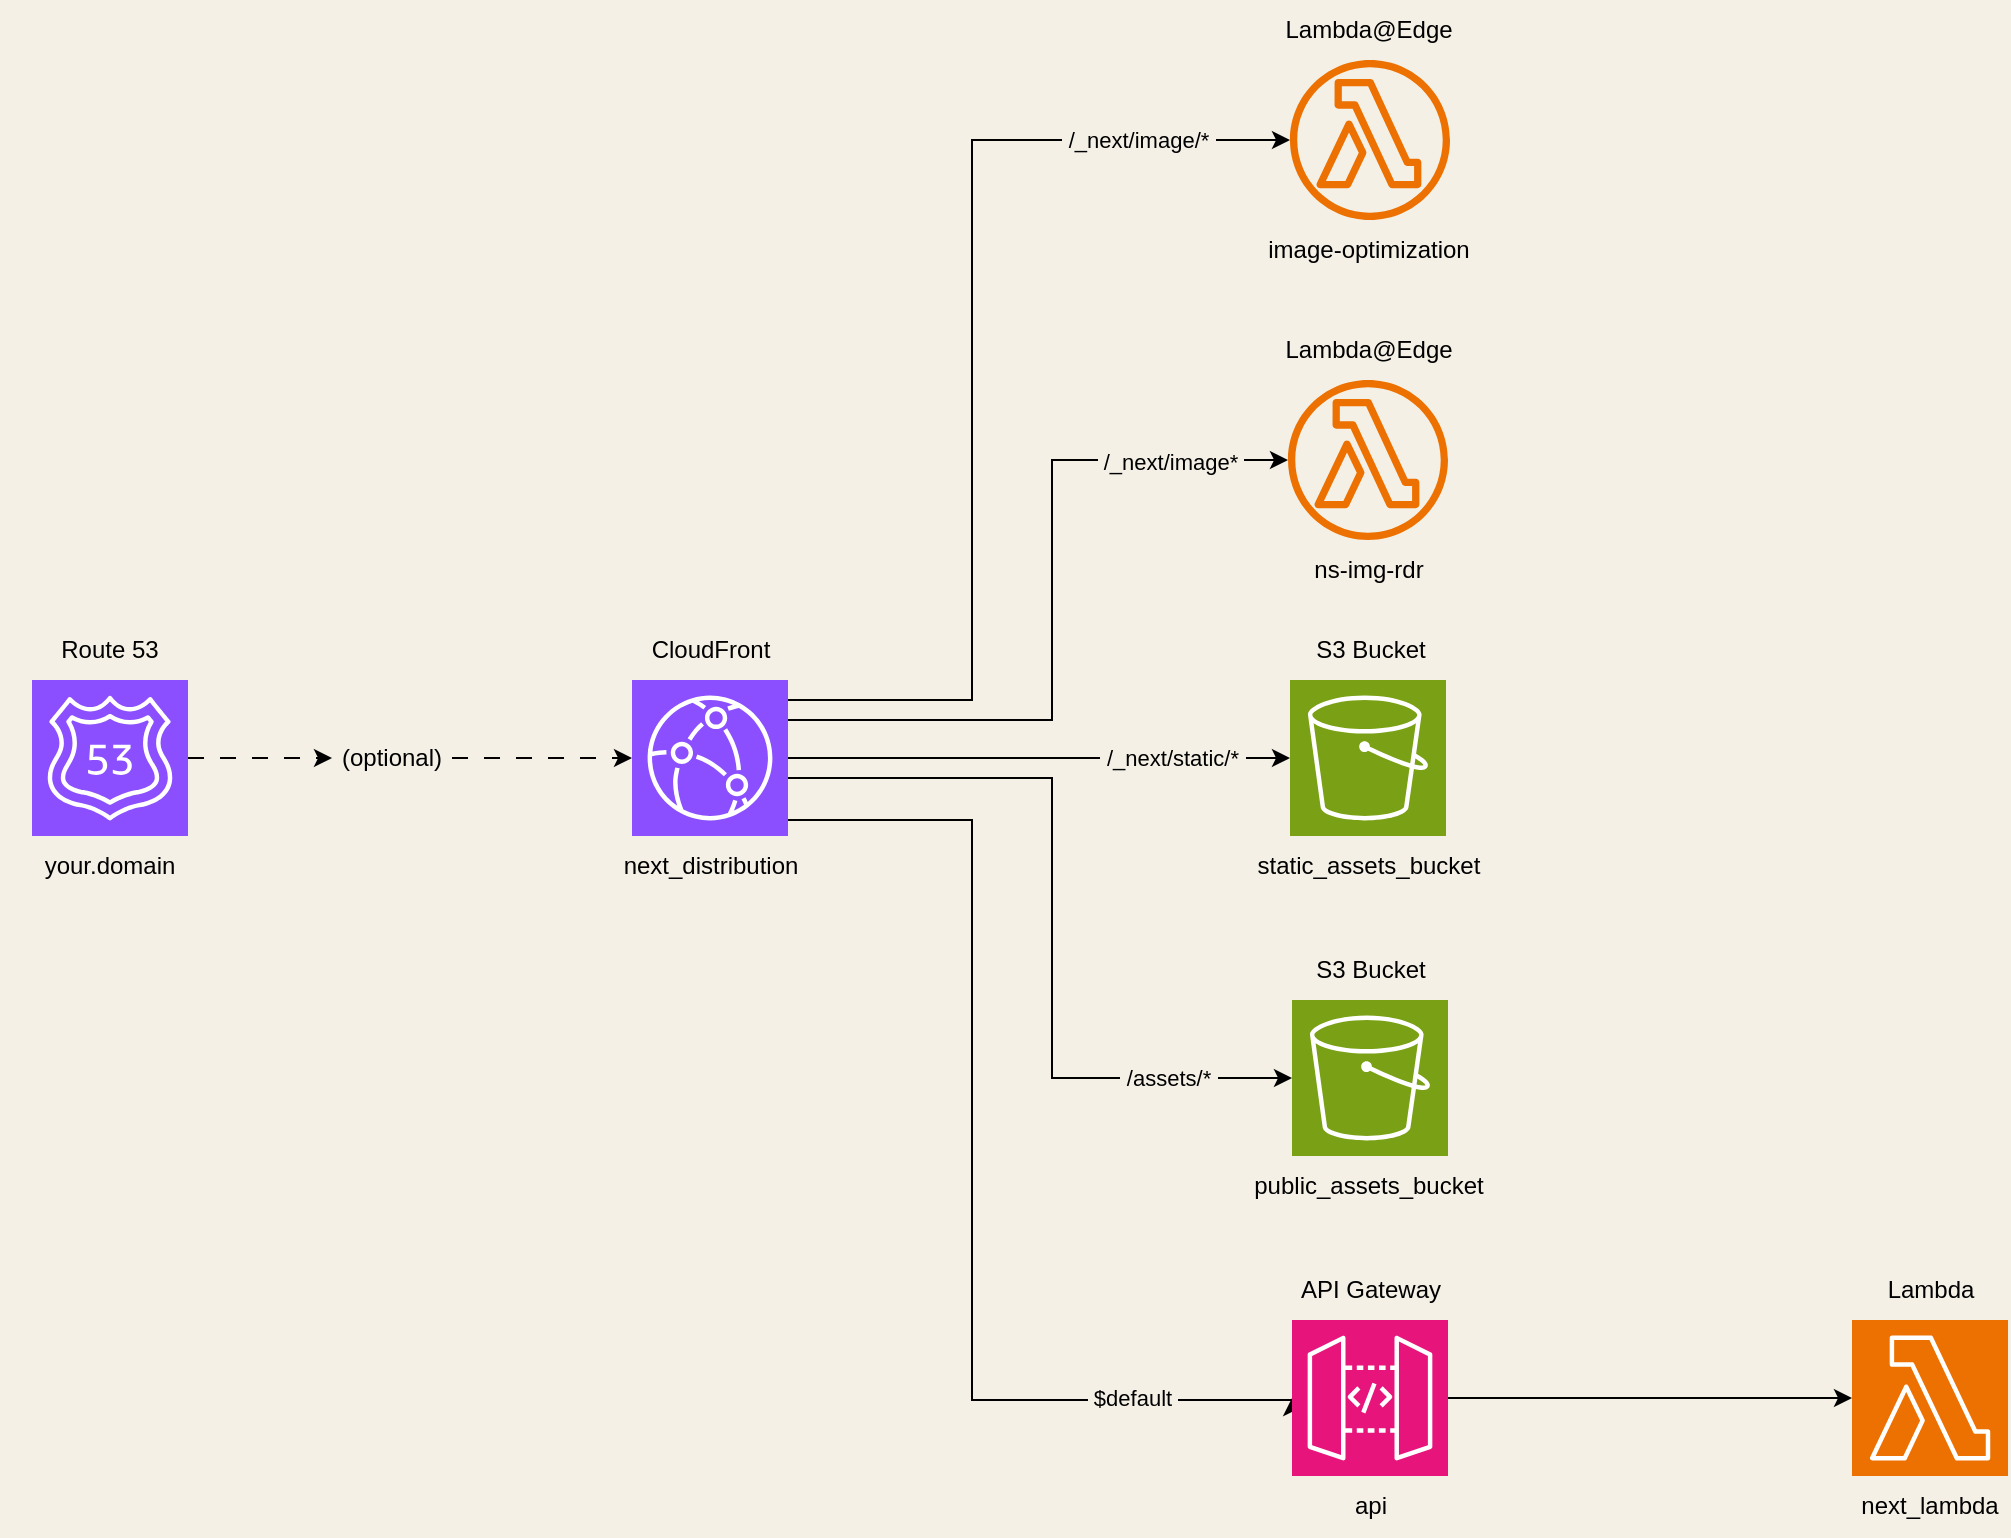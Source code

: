 <mxfile version="22.1.0" type="device">
  <diagram name="Page-1" id="CLGDO3x09eIWOjiuS5SW">
    <mxGraphModel dx="1380" dy="913" grid="0" gridSize="10" guides="1" tooltips="1" connect="1" arrows="1" fold="1" page="1" pageScale="1" pageWidth="1169" pageHeight="827" background="#f4f0e6" math="0" shadow="0">
      <root>
        <mxCell id="0" />
        <mxCell id="1" parent="0" />
        <mxCell id="6B9Jg6zaGtnaMq5gHaIX-1" value="" style="sketch=0;points=[[0,0,0],[0.25,0,0],[0.5,0,0],[0.75,0,0],[1,0,0],[0,1,0],[0.25,1,0],[0.5,1,0],[0.75,1,0],[1,1,0],[0,0.25,0],[0,0.5,0],[0,0.75,0],[1,0.25,0],[1,0.5,0],[1,0.75,0]];outlineConnect=0;fontColor=#232F3E;fillColor=#8C4FFF;strokeColor=#ffffff;dashed=0;verticalLabelPosition=bottom;verticalAlign=top;align=center;html=1;fontSize=12;fontStyle=0;aspect=fixed;shape=mxgraph.aws4.resourceIcon;resIcon=mxgraph.aws4.route_53;" parent="1" vertex="1">
          <mxGeometry x="50" y="360" width="78" height="78" as="geometry" />
        </mxCell>
        <mxCell id="6B9Jg6zaGtnaMq5gHaIX-2" value="" style="endArrow=classic;html=1;rounded=0;exitX=1;exitY=0.5;exitDx=0;exitDy=0;exitPerimeter=0;dashed=1;dashPattern=8 8;" parent="1" source="6B9Jg6zaGtnaMq5gHaIX-47" target="6B9Jg6zaGtnaMq5gHaIX-3" edge="1">
          <mxGeometry width="50" height="50" relative="1" as="geometry">
            <mxPoint x="570" y="610" as="sourcePoint" />
            <mxPoint x="280" y="413" as="targetPoint" />
          </mxGeometry>
        </mxCell>
        <mxCell id="6B9Jg6zaGtnaMq5gHaIX-30" value="" style="edgeStyle=orthogonalEdgeStyle;rounded=0;orthogonalLoop=1;jettySize=auto;html=1;entryX=0;entryY=0.5;entryDx=0;entryDy=0;entryPerimeter=0;" parent="1" source="6B9Jg6zaGtnaMq5gHaIX-3" target="6B9Jg6zaGtnaMq5gHaIX-24" edge="1">
          <mxGeometry relative="1" as="geometry">
            <mxPoint x="430.059" y="710" as="targetPoint" />
            <Array as="points">
              <mxPoint x="520" y="430" />
              <mxPoint x="520" y="720" />
              <mxPoint x="680" y="720" />
            </Array>
          </mxGeometry>
        </mxCell>
        <mxCell id="6B9Jg6zaGtnaMq5gHaIX-53" value="&amp;nbsp;$default&amp;nbsp;" style="edgeLabel;html=1;align=center;verticalAlign=middle;resizable=0;points=[];labelBackgroundColor=#F4F0E6;" parent="6B9Jg6zaGtnaMq5gHaIX-30" vertex="1" connectable="0">
          <mxGeometry x="0.76" y="-1" relative="1" as="geometry">
            <mxPoint x="-16" y="-2" as="offset" />
          </mxGeometry>
        </mxCell>
        <mxCell id="6B9Jg6zaGtnaMq5gHaIX-32" value="" style="edgeStyle=orthogonalEdgeStyle;rounded=0;orthogonalLoop=1;jettySize=auto;html=1;entryX=0;entryY=0.5;entryDx=0;entryDy=0;entryPerimeter=0;" parent="1" source="6B9Jg6zaGtnaMq5gHaIX-3" target="6B9Jg6zaGtnaMq5gHaIX-16" edge="1">
          <mxGeometry relative="1" as="geometry">
            <mxPoint x="389.0" y="541" as="targetPoint" />
            <Array as="points">
              <mxPoint x="560" y="409" />
              <mxPoint x="560" y="559" />
            </Array>
          </mxGeometry>
        </mxCell>
        <mxCell id="6B9Jg6zaGtnaMq5gHaIX-52" value="&amp;nbsp;/assets/*&amp;nbsp;" style="edgeLabel;html=1;align=center;verticalAlign=middle;resizable=0;points=[];labelBackgroundColor=#F4F0E6;" parent="6B9Jg6zaGtnaMq5gHaIX-32" vertex="1" connectable="0">
          <mxGeometry x="0.631" y="1" relative="1" as="geometry">
            <mxPoint x="12" y="1" as="offset" />
          </mxGeometry>
        </mxCell>
        <mxCell id="6B9Jg6zaGtnaMq5gHaIX-34" value="" style="edgeStyle=orthogonalEdgeStyle;rounded=0;orthogonalLoop=1;jettySize=auto;html=1;entryX=0;entryY=0.5;entryDx=0;entryDy=0;entryPerimeter=0;" parent="1" source="6B9Jg6zaGtnaMq5gHaIX-3" target="6B9Jg6zaGtnaMq5gHaIX-21" edge="1">
          <mxGeometry relative="1" as="geometry">
            <mxPoint x="585" y="344.059" as="targetPoint" />
          </mxGeometry>
        </mxCell>
        <mxCell id="6B9Jg6zaGtnaMq5gHaIX-51" value="&amp;nbsp;/_next/static/*&amp;nbsp;" style="edgeLabel;html=1;align=center;verticalAlign=middle;resizable=0;points=[];labelBackgroundColor=#F4F0E6;" parent="6B9Jg6zaGtnaMq5gHaIX-34" vertex="1" connectable="0">
          <mxGeometry x="0.546" relative="1" as="geometry">
            <mxPoint x="-2" as="offset" />
          </mxGeometry>
        </mxCell>
        <mxCell id="6B9Jg6zaGtnaMq5gHaIX-39" value="" style="edgeStyle=orthogonalEdgeStyle;rounded=0;orthogonalLoop=1;jettySize=auto;html=1;" parent="1" source="6B9Jg6zaGtnaMq5gHaIX-3" target="6B9Jg6zaGtnaMq5gHaIX-41" edge="1">
          <mxGeometry relative="1" as="geometry">
            <mxPoint x="680" y="250.059" as="targetPoint" />
            <Array as="points">
              <mxPoint x="560" y="380" />
              <mxPoint x="560" y="250" />
            </Array>
          </mxGeometry>
        </mxCell>
        <mxCell id="6B9Jg6zaGtnaMq5gHaIX-50" value="&amp;nbsp;/_next/image*&amp;nbsp;" style="edgeLabel;html=1;align=center;verticalAlign=middle;resizable=0;points=[];labelBackgroundColor=#F4F0E6;" parent="6B9Jg6zaGtnaMq5gHaIX-39" vertex="1" connectable="0">
          <mxGeometry x="0.688" y="-1" relative="1" as="geometry">
            <mxPoint as="offset" />
          </mxGeometry>
        </mxCell>
        <mxCell id="6B9Jg6zaGtnaMq5gHaIX-3" value="" style="sketch=0;points=[[0,0,0],[0.25,0,0],[0.5,0,0],[0.75,0,0],[1,0,0],[0,1,0],[0.25,1,0],[0.5,1,0],[0.75,1,0],[1,1,0],[0,0.25,0],[0,0.5,0],[0,0.75,0],[1,0.25,0],[1,0.5,0],[1,0.75,0]];outlineConnect=0;fontColor=#232F3E;fillColor=#8C4FFF;strokeColor=#ffffff;dashed=0;verticalLabelPosition=bottom;verticalAlign=top;align=center;html=1;fontSize=12;fontStyle=0;aspect=fixed;shape=mxgraph.aws4.resourceIcon;resIcon=mxgraph.aws4.cloudfront;" parent="1" vertex="1">
          <mxGeometry x="350" y="360" width="78" height="78" as="geometry" />
        </mxCell>
        <mxCell id="6B9Jg6zaGtnaMq5gHaIX-16" value="" style="sketch=0;points=[[0,0,0],[0.25,0,0],[0.5,0,0],[0.75,0,0],[1,0,0],[0,1,0],[0.25,1,0],[0.5,1,0],[0.75,1,0],[1,1,0],[0,0.25,0],[0,0.5,0],[0,0.75,0],[1,0.25,0],[1,0.5,0],[1,0.75,0]];outlineConnect=0;fontColor=#232F3E;fillColor=#7AA116;strokeColor=#ffffff;dashed=0;verticalLabelPosition=bottom;verticalAlign=top;align=center;html=1;fontSize=12;fontStyle=0;aspect=fixed;shape=mxgraph.aws4.resourceIcon;resIcon=mxgraph.aws4.s3;" parent="1" vertex="1">
          <mxGeometry x="680" y="520" width="78" height="78" as="geometry" />
        </mxCell>
        <mxCell id="6B9Jg6zaGtnaMq5gHaIX-21" value="" style="sketch=0;points=[[0,0,0],[0.25,0,0],[0.5,0,0],[0.75,0,0],[1,0,0],[0,1,0],[0.25,1,0],[0.5,1,0],[0.75,1,0],[1,1,0],[0,0.25,0],[0,0.5,0],[0,0.75,0],[1,0.25,0],[1,0.5,0],[1,0.75,0]];outlineConnect=0;fontColor=#232F3E;fillColor=#7AA116;strokeColor=#ffffff;dashed=0;verticalLabelPosition=bottom;verticalAlign=top;align=center;html=1;fontSize=12;fontStyle=0;aspect=fixed;shape=mxgraph.aws4.resourceIcon;resIcon=mxgraph.aws4.s3;" parent="1" vertex="1">
          <mxGeometry x="679" y="360" width="78" height="78" as="geometry" />
        </mxCell>
        <mxCell id="6B9Jg6zaGtnaMq5gHaIX-26" value="" style="edgeStyle=orthogonalEdgeStyle;rounded=0;orthogonalLoop=1;jettySize=auto;html=1;entryX=0;entryY=0.5;entryDx=0;entryDy=0;entryPerimeter=0;" parent="1" source="6B9Jg6zaGtnaMq5gHaIX-24" target="6B9Jg6zaGtnaMq5gHaIX-28" edge="1">
          <mxGeometry relative="1" as="geometry">
            <mxPoint x="960" y="699" as="targetPoint" />
          </mxGeometry>
        </mxCell>
        <mxCell id="6B9Jg6zaGtnaMq5gHaIX-24" value="" style="sketch=0;points=[[0,0,0],[0.25,0,0],[0.5,0,0],[0.75,0,0],[1,0,0],[0,1,0],[0.25,1,0],[0.5,1,0],[0.75,1,0],[1,1,0],[0,0.25,0],[0,0.5,0],[0,0.75,0],[1,0.25,0],[1,0.5,0],[1,0.75,0]];outlineConnect=0;fontColor=#232F3E;fillColor=#E7157B;strokeColor=#ffffff;dashed=0;verticalLabelPosition=bottom;verticalAlign=top;align=center;html=1;fontSize=12;fontStyle=0;aspect=fixed;shape=mxgraph.aws4.resourceIcon;resIcon=mxgraph.aws4.api_gateway;" parent="1" vertex="1">
          <mxGeometry x="680" y="680" width="78" height="78" as="geometry" />
        </mxCell>
        <mxCell id="6B9Jg6zaGtnaMq5gHaIX-28" value="" style="sketch=0;points=[[0,0,0],[0.25,0,0],[0.5,0,0],[0.75,0,0],[1,0,0],[0,1,0],[0.25,1,0],[0.5,1,0],[0.75,1,0],[1,1,0],[0,0.25,0],[0,0.5,0],[0,0.75,0],[1,0.25,0],[1,0.5,0],[1,0.75,0]];outlineConnect=0;fontColor=#232F3E;fillColor=#ED7100;strokeColor=#ffffff;dashed=0;verticalLabelPosition=bottom;verticalAlign=top;align=center;html=1;fontSize=12;fontStyle=0;aspect=fixed;shape=mxgraph.aws4.resourceIcon;resIcon=mxgraph.aws4.lambda;" parent="1" vertex="1">
          <mxGeometry x="960" y="680" width="78" height="78" as="geometry" />
        </mxCell>
        <mxCell id="6B9Jg6zaGtnaMq5gHaIX-41" value="" style="sketch=0;outlineConnect=0;fontColor=#232F3E;gradientColor=none;fillColor=#ED7100;strokeColor=none;dashed=0;verticalLabelPosition=bottom;verticalAlign=top;align=center;html=1;fontSize=12;fontStyle=0;aspect=fixed;pointerEvents=1;shape=mxgraph.aws4.lambda_function;" parent="1" vertex="1">
          <mxGeometry x="678" y="210" width="80" height="80" as="geometry" />
        </mxCell>
        <mxCell id="6B9Jg6zaGtnaMq5gHaIX-43" value="" style="sketch=0;outlineConnect=0;fontColor=#232F3E;gradientColor=none;fillColor=#ED7100;strokeColor=none;dashed=0;verticalLabelPosition=bottom;verticalAlign=top;align=center;html=1;fontSize=12;fontStyle=0;aspect=fixed;pointerEvents=1;shape=mxgraph.aws4.lambda_function;" parent="1" vertex="1">
          <mxGeometry x="679" y="50" width="80" height="80" as="geometry" />
        </mxCell>
        <mxCell id="6B9Jg6zaGtnaMq5gHaIX-44" value="" style="edgeStyle=orthogonalEdgeStyle;rounded=0;orthogonalLoop=1;jettySize=auto;html=1;" parent="1" source="6B9Jg6zaGtnaMq5gHaIX-3" target="6B9Jg6zaGtnaMq5gHaIX-43" edge="1">
          <mxGeometry relative="1" as="geometry">
            <mxPoint x="430" y="370" as="sourcePoint" />
            <mxPoint x="660" y="90" as="targetPoint" />
            <Array as="points">
              <mxPoint x="520" y="370" />
              <mxPoint x="520" y="90" />
            </Array>
          </mxGeometry>
        </mxCell>
        <mxCell id="6B9Jg6zaGtnaMq5gHaIX-49" value="&amp;nbsp;/_next/image/*&amp;nbsp;" style="edgeLabel;html=1;align=center;verticalAlign=middle;resizable=0;points=[];labelBackgroundColor=#F4F0E6;" parent="6B9Jg6zaGtnaMq5gHaIX-44" vertex="1" connectable="0">
          <mxGeometry x="0.637" y="-4" relative="1" as="geometry">
            <mxPoint x="20" y="-4" as="offset" />
          </mxGeometry>
        </mxCell>
        <mxCell id="6B9Jg6zaGtnaMq5gHaIX-45" value="Route 53" style="text;html=1;strokeColor=none;fillColor=none;align=center;verticalAlign=middle;whiteSpace=wrap;rounded=0;fontStyle=0" parent="1" vertex="1">
          <mxGeometry x="59" y="330" width="60" height="30" as="geometry" />
        </mxCell>
        <mxCell id="6B9Jg6zaGtnaMq5gHaIX-46" value="your.domain" style="text;html=1;strokeColor=none;fillColor=none;align=center;verticalAlign=middle;whiteSpace=wrap;rounded=0;" parent="1" vertex="1">
          <mxGeometry x="34" y="438" width="110" height="30" as="geometry" />
        </mxCell>
        <mxCell id="6B9Jg6zaGtnaMq5gHaIX-48" value="" style="endArrow=classic;html=1;rounded=0;exitX=1;exitY=0.5;exitDx=0;exitDy=0;exitPerimeter=0;dashed=1;dashPattern=8 8;" parent="1" source="6B9Jg6zaGtnaMq5gHaIX-1" target="6B9Jg6zaGtnaMq5gHaIX-47" edge="1">
          <mxGeometry width="50" height="50" relative="1" as="geometry">
            <mxPoint x="128" y="399" as="sourcePoint" />
            <mxPoint x="350" y="399" as="targetPoint" />
          </mxGeometry>
        </mxCell>
        <mxCell id="6B9Jg6zaGtnaMq5gHaIX-47" value="(optional)" style="text;html=1;strokeColor=none;fillColor=none;align=center;verticalAlign=middle;whiteSpace=wrap;rounded=0;" parent="1" vertex="1">
          <mxGeometry x="200" y="384" width="60" height="30" as="geometry" />
        </mxCell>
        <mxCell id="6B9Jg6zaGtnaMq5gHaIX-54" value="next_lambda" style="text;html=1;strokeColor=none;fillColor=none;align=center;verticalAlign=middle;whiteSpace=wrap;rounded=0;fontStyle=0" parent="1" vertex="1">
          <mxGeometry x="969" y="758" width="60" height="30" as="geometry" />
        </mxCell>
        <mxCell id="6B9Jg6zaGtnaMq5gHaIX-55" value="Lambda" style="text;html=1;align=center;verticalAlign=middle;resizable=0;points=[];autosize=1;strokeColor=none;fillColor=none;" parent="1" vertex="1">
          <mxGeometry x="964" y="650" width="70" height="30" as="geometry" />
        </mxCell>
        <mxCell id="6B9Jg6zaGtnaMq5gHaIX-56" value="API Gateway" style="text;html=1;align=center;verticalAlign=middle;resizable=0;points=[];autosize=1;strokeColor=none;fillColor=none;" parent="1" vertex="1">
          <mxGeometry x="674" y="650" width="90" height="30" as="geometry" />
        </mxCell>
        <mxCell id="6B9Jg6zaGtnaMq5gHaIX-57" value="api" style="text;html=1;align=center;verticalAlign=middle;resizable=0;points=[];autosize=1;strokeColor=none;fillColor=none;" parent="1" vertex="1">
          <mxGeometry x="699" y="758" width="40" height="30" as="geometry" />
        </mxCell>
        <mxCell id="6B9Jg6zaGtnaMq5gHaIX-58" value="CloudFront" style="text;html=1;align=center;verticalAlign=middle;resizable=0;points=[];autosize=1;strokeColor=none;fillColor=none;" parent="1" vertex="1">
          <mxGeometry x="349" y="330" width="80" height="30" as="geometry" />
        </mxCell>
        <mxCell id="6B9Jg6zaGtnaMq5gHaIX-59" value="next_distribution" style="text;html=1;align=center;verticalAlign=middle;resizable=0;points=[];autosize=1;strokeColor=none;fillColor=none;" parent="1" vertex="1">
          <mxGeometry x="334" y="438" width="110" height="30" as="geometry" />
        </mxCell>
        <mxCell id="6B9Jg6zaGtnaMq5gHaIX-60" value="Lambda@Edge" style="text;html=1;align=center;verticalAlign=middle;resizable=0;points=[];autosize=1;strokeColor=none;fillColor=none;" parent="1" vertex="1">
          <mxGeometry x="663" y="20" width="110" height="30" as="geometry" />
        </mxCell>
        <mxCell id="6B9Jg6zaGtnaMq5gHaIX-61" value="Lambda@Edge" style="text;html=1;align=center;verticalAlign=middle;resizable=0;points=[];autosize=1;strokeColor=none;fillColor=none;" parent="1" vertex="1">
          <mxGeometry x="663" y="180" width="110" height="30" as="geometry" />
        </mxCell>
        <mxCell id="6B9Jg6zaGtnaMq5gHaIX-62" value="image-optimization" style="text;html=1;align=center;verticalAlign=middle;resizable=0;points=[];autosize=1;strokeColor=none;fillColor=none;" parent="1" vertex="1">
          <mxGeometry x="658" y="130" width="120" height="30" as="geometry" />
        </mxCell>
        <mxCell id="6B9Jg6zaGtnaMq5gHaIX-63" value="ns-img-rdr" style="text;html=1;align=center;verticalAlign=middle;resizable=0;points=[];autosize=1;strokeColor=none;fillColor=none;" parent="1" vertex="1">
          <mxGeometry x="658" y="290" width="120" height="30" as="geometry" />
        </mxCell>
        <mxCell id="6B9Jg6zaGtnaMq5gHaIX-64" value="S3 Bucket" style="text;html=1;align=center;verticalAlign=middle;resizable=0;points=[];autosize=1;strokeColor=none;fillColor=none;" parent="1" vertex="1">
          <mxGeometry x="679" y="330" width="80" height="30" as="geometry" />
        </mxCell>
        <mxCell id="6B9Jg6zaGtnaMq5gHaIX-65" value="S3 Bucket" style="text;html=1;align=center;verticalAlign=middle;resizable=0;points=[];autosize=1;strokeColor=none;fillColor=none;" parent="1" vertex="1">
          <mxGeometry x="679" y="490" width="80" height="30" as="geometry" />
        </mxCell>
        <mxCell id="6B9Jg6zaGtnaMq5gHaIX-66" value="static_assets_bucket" style="text;html=1;align=center;verticalAlign=middle;resizable=0;points=[];autosize=1;strokeColor=none;fillColor=none;" parent="1" vertex="1">
          <mxGeometry x="653" y="438" width="130" height="30" as="geometry" />
        </mxCell>
        <mxCell id="6B9Jg6zaGtnaMq5gHaIX-67" value="public_assets_bucket" style="text;html=1;align=center;verticalAlign=middle;resizable=0;points=[];autosize=1;strokeColor=none;fillColor=none;" parent="1" vertex="1">
          <mxGeometry x="648" y="598" width="140" height="30" as="geometry" />
        </mxCell>
      </root>
    </mxGraphModel>
  </diagram>
</mxfile>
